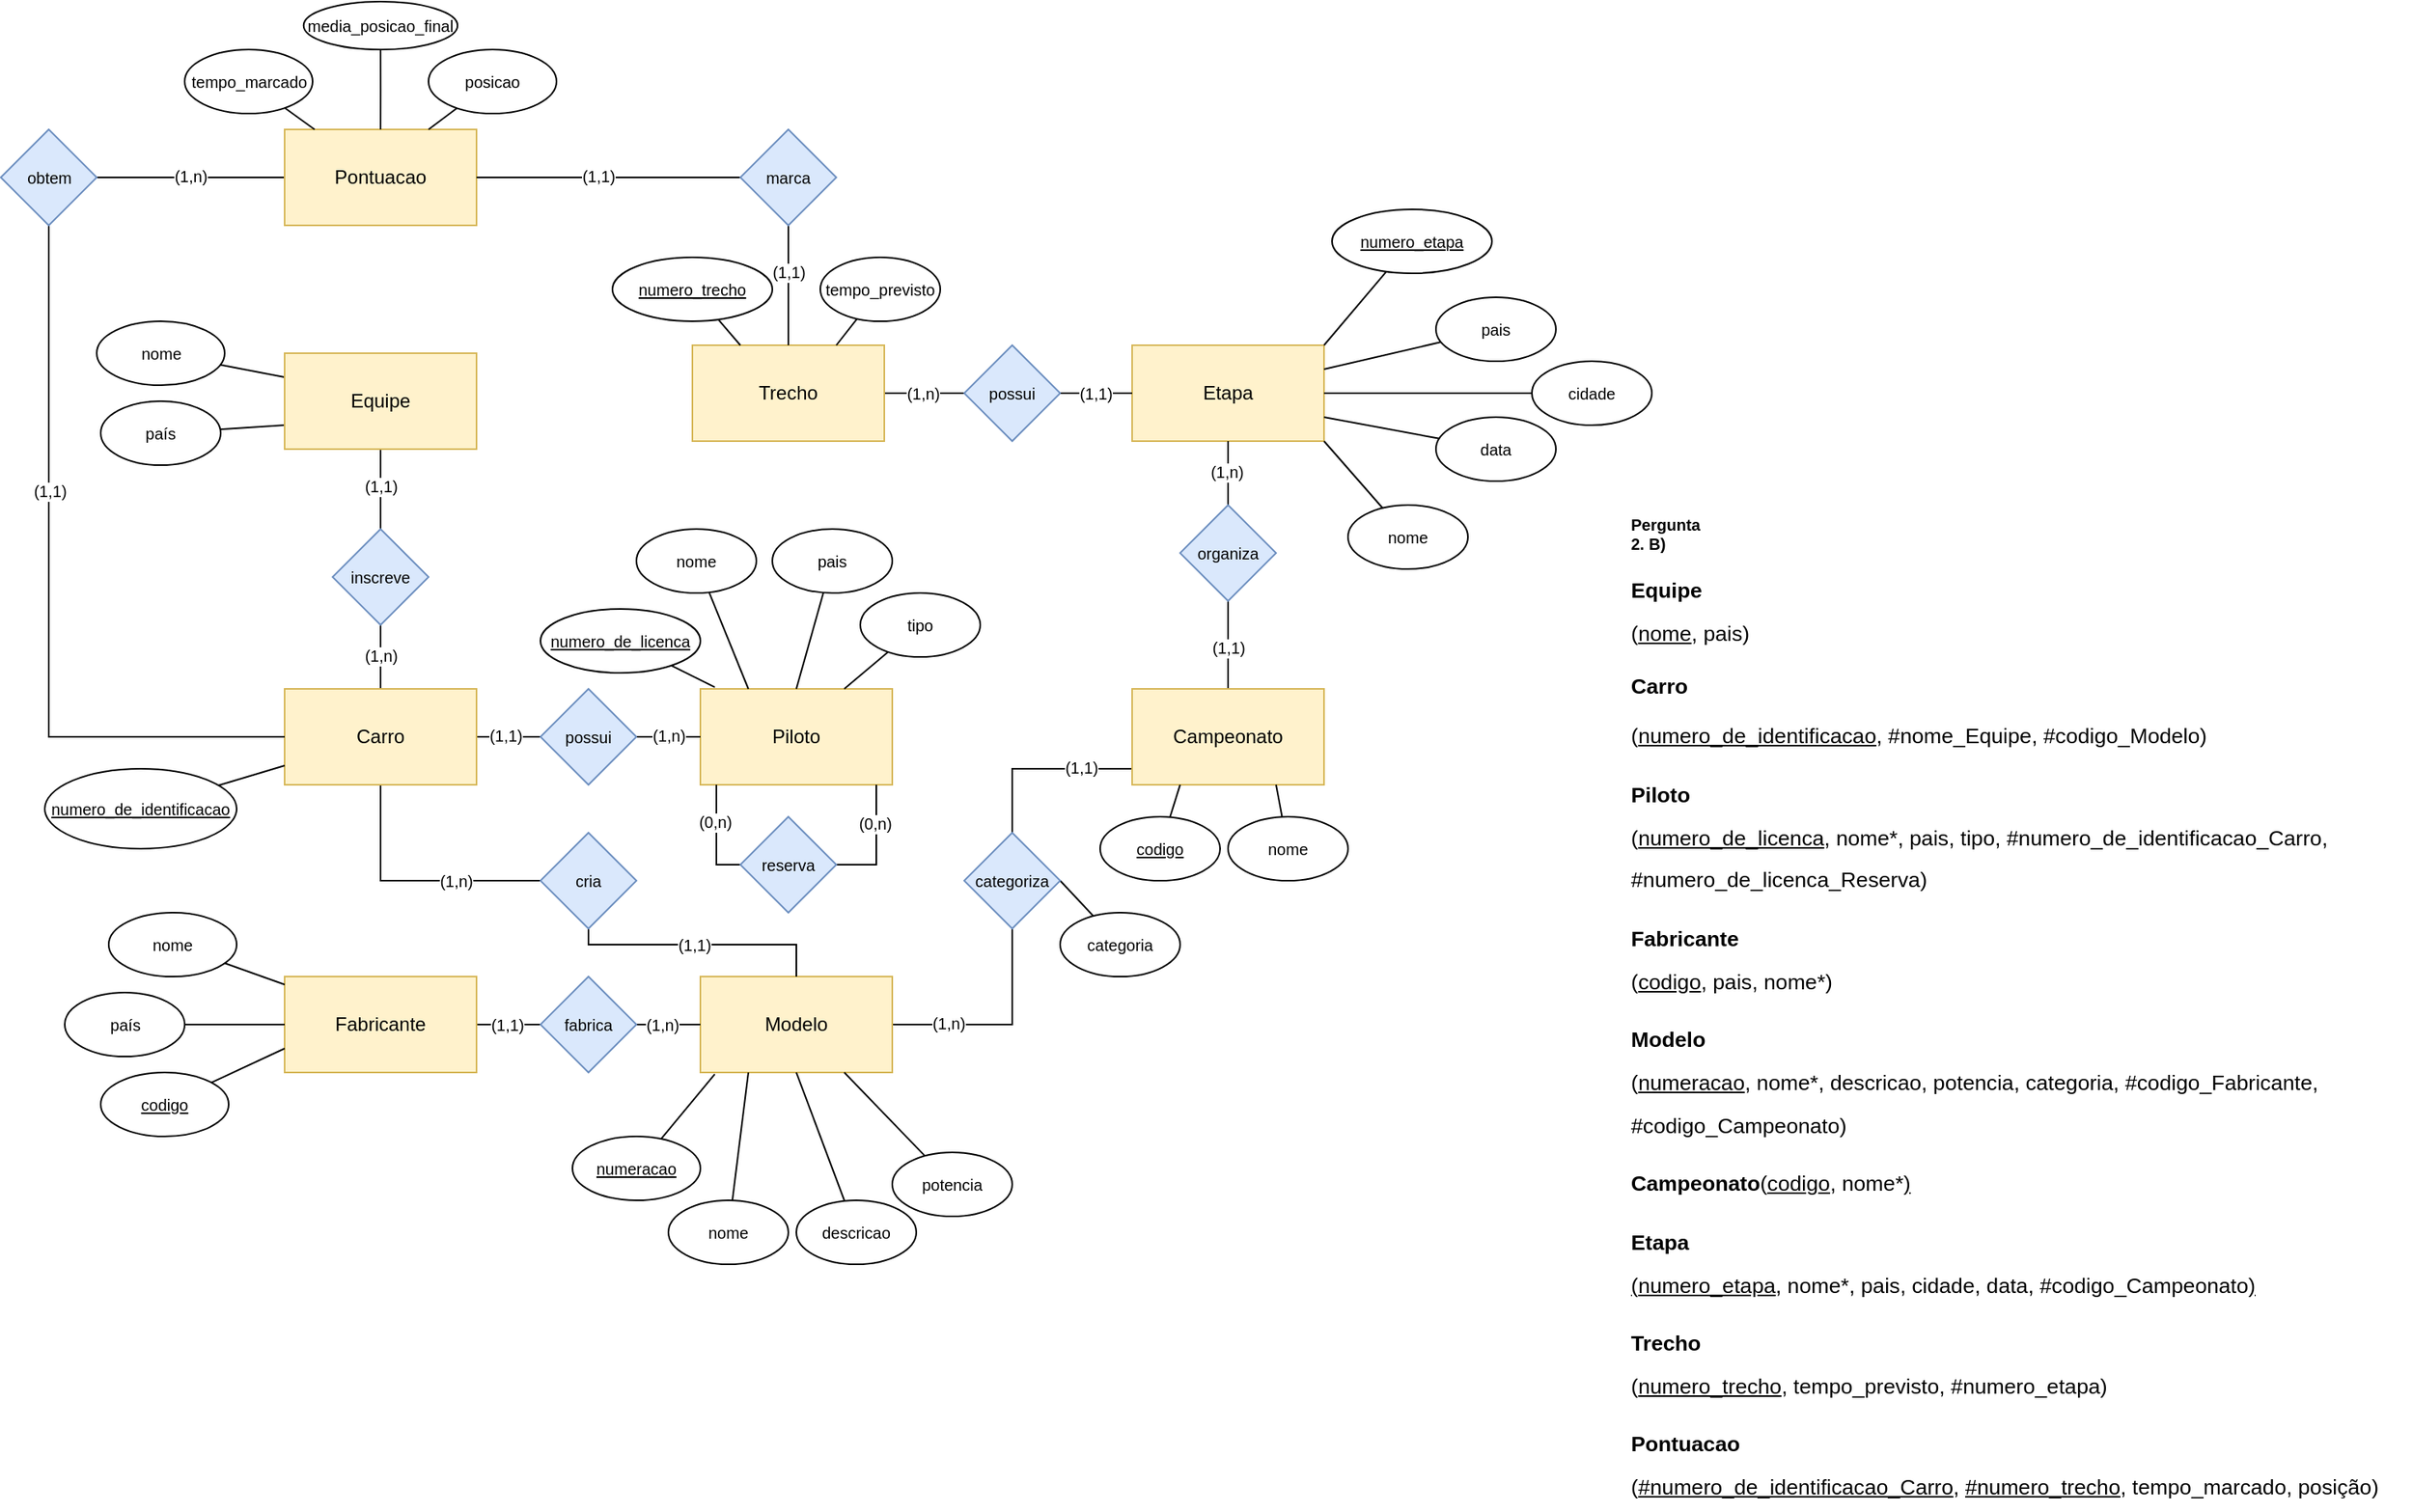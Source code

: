 <mxfile version="16.6.2" type="github">
  <diagram id="6pNL69qGuiJbpC73k_na" name="Page-1">
    <mxGraphModel dx="875" dy="1464" grid="1" gridSize="10" guides="1" tooltips="1" connect="1" arrows="1" fold="1" page="1" pageScale="1" pageWidth="850" pageHeight="1100" math="0" shadow="0">
      <root>
        <mxCell id="0" />
        <mxCell id="1" parent="0" />
        <mxCell id="kqk7iKReCNO2bqUtsNR8-7" style="edgeStyle=orthogonalEdgeStyle;rounded=0;orthogonalLoop=1;jettySize=auto;html=1;exitX=0.5;exitY=0;exitDx=0;exitDy=0;entryX=0.5;entryY=1;entryDx=0;entryDy=0;fontSize=10;endArrow=none;endFill=0;" edge="1" parent="1" source="kqk7iKReCNO2bqUtsNR8-1" target="kqk7iKReCNO2bqUtsNR8-6">
          <mxGeometry relative="1" as="geometry">
            <Array as="points">
              <mxPoint x="270" y="100" />
              <mxPoint x="270" y="100" />
            </Array>
          </mxGeometry>
        </mxCell>
        <mxCell id="kqk7iKReCNO2bqUtsNR8-109" value="(1,n)" style="edgeLabel;html=1;align=center;verticalAlign=middle;resizable=0;points=[];fontSize=10;" vertex="1" connectable="0" parent="kqk7iKReCNO2bqUtsNR8-7">
          <mxGeometry x="-0.205" relative="1" as="geometry">
            <mxPoint y="-5" as="offset" />
          </mxGeometry>
        </mxCell>
        <mxCell id="kqk7iKReCNO2bqUtsNR8-44" style="edgeStyle=none;rounded=0;orthogonalLoop=1;jettySize=auto;html=1;entryX=0;entryY=0.5;entryDx=0;entryDy=0;fontSize=10;endArrow=none;endFill=0;" edge="1" parent="1" source="kqk7iKReCNO2bqUtsNR8-1" target="kqk7iKReCNO2bqUtsNR8-43">
          <mxGeometry relative="1" as="geometry" />
        </mxCell>
        <mxCell id="kqk7iKReCNO2bqUtsNR8-122" value="(1,1)" style="edgeLabel;html=1;align=center;verticalAlign=middle;resizable=0;points=[];fontSize=10;" vertex="1" connectable="0" parent="kqk7iKReCNO2bqUtsNR8-44">
          <mxGeometry x="-0.498" y="2" relative="1" as="geometry">
            <mxPoint x="8" y="1" as="offset" />
          </mxGeometry>
        </mxCell>
        <mxCell id="kqk7iKReCNO2bqUtsNR8-137" style="edgeStyle=orthogonalEdgeStyle;rounded=0;orthogonalLoop=1;jettySize=auto;html=1;entryX=0;entryY=0.5;entryDx=0;entryDy=0;fontSize=10;endArrow=none;endFill=0;" edge="1" parent="1" source="kqk7iKReCNO2bqUtsNR8-1" target="kqk7iKReCNO2bqUtsNR8-136">
          <mxGeometry relative="1" as="geometry">
            <Array as="points">
              <mxPoint x="270" y="240" />
            </Array>
          </mxGeometry>
        </mxCell>
        <mxCell id="kqk7iKReCNO2bqUtsNR8-140" value="(1,n)" style="edgeLabel;html=1;align=center;verticalAlign=middle;resizable=0;points=[];fontSize=10;" vertex="1" connectable="0" parent="kqk7iKReCNO2bqUtsNR8-137">
          <mxGeometry x="0.042" y="-1" relative="1" as="geometry">
            <mxPoint x="23" y="-1" as="offset" />
          </mxGeometry>
        </mxCell>
        <mxCell id="kqk7iKReCNO2bqUtsNR8-1" value="Carro" style="rounded=0;whiteSpace=wrap;html=1;fillColor=#fff2cc;strokeColor=#d6b656;" vertex="1" parent="1">
          <mxGeometry x="210" y="120" width="120" height="60" as="geometry" />
        </mxCell>
        <mxCell id="kqk7iKReCNO2bqUtsNR8-4" style="rounded=0;orthogonalLoop=1;jettySize=auto;html=1;fontSize=10;endArrow=none;endFill=0;" edge="1" parent="1" source="kqk7iKReCNO2bqUtsNR8-2" target="kqk7iKReCNO2bqUtsNR8-1">
          <mxGeometry relative="1" as="geometry" />
        </mxCell>
        <mxCell id="kqk7iKReCNO2bqUtsNR8-2" value="numero_de_identificacao" style="ellipse;whiteSpace=wrap;html=1;fontStyle=4;fontSize=10;" vertex="1" parent="1">
          <mxGeometry x="60" y="170" width="120" height="50" as="geometry" />
        </mxCell>
        <mxCell id="kqk7iKReCNO2bqUtsNR8-5" value="Equipe" style="rounded=0;whiteSpace=wrap;html=1;fillColor=#fff2cc;strokeColor=#d6b656;" vertex="1" parent="1">
          <mxGeometry x="210" y="-90" width="120" height="60" as="geometry" />
        </mxCell>
        <mxCell id="kqk7iKReCNO2bqUtsNR8-8" style="edgeStyle=orthogonalEdgeStyle;rounded=0;orthogonalLoop=1;jettySize=auto;html=1;entryX=0.5;entryY=1;entryDx=0;entryDy=0;fontSize=10;endArrow=none;endFill=0;" edge="1" parent="1" source="kqk7iKReCNO2bqUtsNR8-6" target="kqk7iKReCNO2bqUtsNR8-5">
          <mxGeometry relative="1" as="geometry">
            <Array as="points">
              <mxPoint x="270" y="-20" />
              <mxPoint x="270" y="-20" />
            </Array>
          </mxGeometry>
        </mxCell>
        <mxCell id="kqk7iKReCNO2bqUtsNR8-108" value="(1,1)" style="edgeLabel;html=1;align=center;verticalAlign=middle;resizable=0;points=[];fontSize=10;" vertex="1" connectable="0" parent="kqk7iKReCNO2bqUtsNR8-8">
          <mxGeometry x="0.26" relative="1" as="geometry">
            <mxPoint y="4" as="offset" />
          </mxGeometry>
        </mxCell>
        <mxCell id="kqk7iKReCNO2bqUtsNR8-6" value="inscreve" style="rhombus;whiteSpace=wrap;html=1;fontSize=10;fillColor=#dae8fc;strokeColor=#6c8ebf;" vertex="1" parent="1">
          <mxGeometry x="240" y="20" width="60" height="60" as="geometry" />
        </mxCell>
        <mxCell id="kqk7iKReCNO2bqUtsNR8-12" style="edgeStyle=none;rounded=0;orthogonalLoop=1;jettySize=auto;html=1;entryX=0;entryY=0.25;entryDx=0;entryDy=0;fontSize=10;endArrow=none;endFill=0;" edge="1" parent="1" source="kqk7iKReCNO2bqUtsNR8-9" target="kqk7iKReCNO2bqUtsNR8-5">
          <mxGeometry relative="1" as="geometry" />
        </mxCell>
        <mxCell id="kqk7iKReCNO2bqUtsNR8-9" value="nome" style="ellipse;whiteSpace=wrap;html=1;fontSize=10;" vertex="1" parent="1">
          <mxGeometry x="92.5" y="-110" width="80" height="40" as="geometry" />
        </mxCell>
        <mxCell id="kqk7iKReCNO2bqUtsNR8-11" style="rounded=0;orthogonalLoop=1;jettySize=auto;html=1;entryX=0;entryY=0.75;entryDx=0;entryDy=0;fontSize=10;endArrow=none;endFill=0;" edge="1" parent="1" source="kqk7iKReCNO2bqUtsNR8-10" target="kqk7iKReCNO2bqUtsNR8-5">
          <mxGeometry relative="1" as="geometry" />
        </mxCell>
        <mxCell id="kqk7iKReCNO2bqUtsNR8-10" value="país" style="ellipse;whiteSpace=wrap;html=1;fontSize=10;" vertex="1" parent="1">
          <mxGeometry x="95" y="-60" width="75" height="40" as="geometry" />
        </mxCell>
        <mxCell id="kqk7iKReCNO2bqUtsNR8-13" style="edgeStyle=none;rounded=0;orthogonalLoop=1;jettySize=auto;html=1;exitX=0.5;exitY=0;exitDx=0;exitDy=0;fontSize=10;endArrow=none;endFill=0;" edge="1" parent="1" source="kqk7iKReCNO2bqUtsNR8-9" target="kqk7iKReCNO2bqUtsNR8-9">
          <mxGeometry relative="1" as="geometry" />
        </mxCell>
        <mxCell id="kqk7iKReCNO2bqUtsNR8-29" style="edgeStyle=none;rounded=0;orthogonalLoop=1;jettySize=auto;html=1;entryX=0;entryY=0.5;entryDx=0;entryDy=0;fontSize=10;endArrow=none;endFill=0;" edge="1" parent="1" source="kqk7iKReCNO2bqUtsNR8-14" target="kqk7iKReCNO2bqUtsNR8-28">
          <mxGeometry relative="1" as="geometry" />
        </mxCell>
        <mxCell id="kqk7iKReCNO2bqUtsNR8-112" value="(1,1)" style="edgeLabel;html=1;align=center;verticalAlign=middle;resizable=0;points=[];fontSize=10;" vertex="1" connectable="0" parent="kqk7iKReCNO2bqUtsNR8-29">
          <mxGeometry x="-0.4" y="-1" relative="1" as="geometry">
            <mxPoint x="7" y="-1" as="offset" />
          </mxGeometry>
        </mxCell>
        <mxCell id="kqk7iKReCNO2bqUtsNR8-14" value="Fabricante" style="rounded=0;whiteSpace=wrap;html=1;fillColor=#fff2cc;strokeColor=#d6b656;" vertex="1" parent="1">
          <mxGeometry x="210" y="300" width="120" height="60" as="geometry" />
        </mxCell>
        <mxCell id="kqk7iKReCNO2bqUtsNR8-18" style="edgeStyle=none;rounded=0;orthogonalLoop=1;jettySize=auto;html=1;entryX=0;entryY=0.25;entryDx=0;entryDy=0;fontSize=10;endArrow=none;endFill=0;" edge="1" parent="1" source="kqk7iKReCNO2bqUtsNR8-19">
          <mxGeometry relative="1" as="geometry">
            <mxPoint x="210" y="305" as="targetPoint" />
          </mxGeometry>
        </mxCell>
        <mxCell id="kqk7iKReCNO2bqUtsNR8-19" value="nome" style="ellipse;whiteSpace=wrap;html=1;fontSize=10;" vertex="1" parent="1">
          <mxGeometry x="100" y="260" width="80" height="40" as="geometry" />
        </mxCell>
        <mxCell id="kqk7iKReCNO2bqUtsNR8-20" style="rounded=0;orthogonalLoop=1;jettySize=auto;html=1;entryX=0;entryY=0.5;entryDx=0;entryDy=0;fontSize=10;endArrow=none;endFill=0;" edge="1" parent="1" source="kqk7iKReCNO2bqUtsNR8-21" target="kqk7iKReCNO2bqUtsNR8-14">
          <mxGeometry relative="1" as="geometry">
            <mxPoint x="210" y="335" as="targetPoint" />
          </mxGeometry>
        </mxCell>
        <mxCell id="kqk7iKReCNO2bqUtsNR8-21" value="país" style="ellipse;whiteSpace=wrap;html=1;fontSize=10;" vertex="1" parent="1">
          <mxGeometry x="72.5" y="310" width="75" height="40" as="geometry" />
        </mxCell>
        <mxCell id="kqk7iKReCNO2bqUtsNR8-22" style="edgeStyle=none;rounded=0;orthogonalLoop=1;jettySize=auto;html=1;exitX=0.5;exitY=0;exitDx=0;exitDy=0;fontSize=10;endArrow=none;endFill=0;" edge="1" parent="1" source="kqk7iKReCNO2bqUtsNR8-19" target="kqk7iKReCNO2bqUtsNR8-19">
          <mxGeometry relative="1" as="geometry" />
        </mxCell>
        <mxCell id="kqk7iKReCNO2bqUtsNR8-25" style="edgeStyle=none;rounded=0;orthogonalLoop=1;jettySize=auto;html=1;entryX=0;entryY=0.75;entryDx=0;entryDy=0;fontSize=10;endArrow=none;endFill=0;" edge="1" parent="1" source="kqk7iKReCNO2bqUtsNR8-24" target="kqk7iKReCNO2bqUtsNR8-14">
          <mxGeometry relative="1" as="geometry" />
        </mxCell>
        <mxCell id="kqk7iKReCNO2bqUtsNR8-24" value="&lt;u&gt;codigo&lt;/u&gt;" style="ellipse;whiteSpace=wrap;html=1;fontSize=10;" vertex="1" parent="1">
          <mxGeometry x="95" y="360" width="80" height="40" as="geometry" />
        </mxCell>
        <mxCell id="kqk7iKReCNO2bqUtsNR8-115" style="edgeStyle=orthogonalEdgeStyle;rounded=0;orthogonalLoop=1;jettySize=auto;html=1;fontSize=10;endArrow=none;endFill=0;" edge="1" parent="1" source="kqk7iKReCNO2bqUtsNR8-26" target="kqk7iKReCNO2bqUtsNR8-114">
          <mxGeometry relative="1" as="geometry" />
        </mxCell>
        <mxCell id="kqk7iKReCNO2bqUtsNR8-121" value="(1,n)" style="edgeLabel;html=1;align=center;verticalAlign=middle;resizable=0;points=[];fontSize=10;" vertex="1" connectable="0" parent="kqk7iKReCNO2bqUtsNR8-115">
          <mxGeometry x="-0.697" y="3" relative="1" as="geometry">
            <mxPoint x="14" y="2" as="offset" />
          </mxGeometry>
        </mxCell>
        <mxCell id="kqk7iKReCNO2bqUtsNR8-26" value="Modelo" style="rounded=0;whiteSpace=wrap;html=1;fillColor=#fff2cc;strokeColor=#d6b656;" vertex="1" parent="1">
          <mxGeometry x="470" y="300" width="120" height="60" as="geometry" />
        </mxCell>
        <mxCell id="kqk7iKReCNO2bqUtsNR8-30" style="edgeStyle=none;rounded=0;orthogonalLoop=1;jettySize=auto;html=1;entryX=0;entryY=0.5;entryDx=0;entryDy=0;fontSize=10;endArrow=none;endFill=0;" edge="1" parent="1" source="kqk7iKReCNO2bqUtsNR8-28" target="kqk7iKReCNO2bqUtsNR8-26">
          <mxGeometry relative="1" as="geometry" />
        </mxCell>
        <mxCell id="kqk7iKReCNO2bqUtsNR8-113" value="(1,n)" style="edgeLabel;html=1;align=center;verticalAlign=middle;resizable=0;points=[];fontSize=10;" vertex="1" connectable="0" parent="kqk7iKReCNO2bqUtsNR8-30">
          <mxGeometry x="-0.6" y="-2" relative="1" as="geometry">
            <mxPoint x="8" y="-2" as="offset" />
          </mxGeometry>
        </mxCell>
        <mxCell id="kqk7iKReCNO2bqUtsNR8-28" value="fabrica" style="rhombus;whiteSpace=wrap;html=1;fontSize=10;fillColor=#dae8fc;strokeColor=#6c8ebf;" vertex="1" parent="1">
          <mxGeometry x="370" y="300" width="60" height="60" as="geometry" />
        </mxCell>
        <mxCell id="kqk7iKReCNO2bqUtsNR8-33" style="edgeStyle=none;rounded=0;orthogonalLoop=1;jettySize=auto;html=1;entryX=0.075;entryY=1.017;entryDx=0;entryDy=0;entryPerimeter=0;fontSize=10;endArrow=none;endFill=0;" edge="1" parent="1" source="kqk7iKReCNO2bqUtsNR8-32" target="kqk7iKReCNO2bqUtsNR8-26">
          <mxGeometry relative="1" as="geometry" />
        </mxCell>
        <mxCell id="kqk7iKReCNO2bqUtsNR8-32" value="&lt;u&gt;numeracao&lt;/u&gt;" style="ellipse;whiteSpace=wrap;html=1;fontSize=10;" vertex="1" parent="1">
          <mxGeometry x="390" y="400" width="80" height="40" as="geometry" />
        </mxCell>
        <mxCell id="kqk7iKReCNO2bqUtsNR8-38" style="edgeStyle=none;rounded=0;orthogonalLoop=1;jettySize=auto;html=1;entryX=0.25;entryY=1;entryDx=0;entryDy=0;fontSize=10;endArrow=none;endFill=0;" edge="1" parent="1" source="kqk7iKReCNO2bqUtsNR8-34" target="kqk7iKReCNO2bqUtsNR8-26">
          <mxGeometry relative="1" as="geometry" />
        </mxCell>
        <mxCell id="kqk7iKReCNO2bqUtsNR8-34" value="nome" style="ellipse;whiteSpace=wrap;html=1;fontSize=10;" vertex="1" parent="1">
          <mxGeometry x="450" y="440" width="75" height="40" as="geometry" />
        </mxCell>
        <mxCell id="kqk7iKReCNO2bqUtsNR8-39" style="edgeStyle=none;rounded=0;orthogonalLoop=1;jettySize=auto;html=1;entryX=0.5;entryY=1;entryDx=0;entryDy=0;fontSize=10;endArrow=none;endFill=0;" edge="1" parent="1" source="kqk7iKReCNO2bqUtsNR8-35" target="kqk7iKReCNO2bqUtsNR8-26">
          <mxGeometry relative="1" as="geometry" />
        </mxCell>
        <mxCell id="kqk7iKReCNO2bqUtsNR8-35" value="descricao" style="ellipse;whiteSpace=wrap;html=1;fontSize=10;" vertex="1" parent="1">
          <mxGeometry x="530" y="440" width="75" height="40" as="geometry" />
        </mxCell>
        <mxCell id="kqk7iKReCNO2bqUtsNR8-40" style="edgeStyle=none;rounded=0;orthogonalLoop=1;jettySize=auto;html=1;entryX=0.75;entryY=1;entryDx=0;entryDy=0;fontSize=10;endArrow=none;endFill=0;" edge="1" parent="1" source="kqk7iKReCNO2bqUtsNR8-36" target="kqk7iKReCNO2bqUtsNR8-26">
          <mxGeometry relative="1" as="geometry" />
        </mxCell>
        <mxCell id="kqk7iKReCNO2bqUtsNR8-36" value="potencia" style="ellipse;whiteSpace=wrap;html=1;fontSize=10;" vertex="1" parent="1">
          <mxGeometry x="590" y="410" width="75" height="40" as="geometry" />
        </mxCell>
        <mxCell id="kqk7iKReCNO2bqUtsNR8-41" style="edgeStyle=none;rounded=0;orthogonalLoop=1;jettySize=auto;html=1;entryX=1;entryY=0.5;entryDx=0;entryDy=0;fontSize=10;endArrow=none;endFill=0;" edge="1" parent="1" source="kqk7iKReCNO2bqUtsNR8-37" target="kqk7iKReCNO2bqUtsNR8-114">
          <mxGeometry relative="1" as="geometry" />
        </mxCell>
        <mxCell id="kqk7iKReCNO2bqUtsNR8-37" value="categoria" style="ellipse;whiteSpace=wrap;html=1;fontSize=10;" vertex="1" parent="1">
          <mxGeometry x="695" y="260" width="75" height="40" as="geometry" />
        </mxCell>
        <mxCell id="kqk7iKReCNO2bqUtsNR8-42" value="Piloto" style="rounded=0;whiteSpace=wrap;html=1;fillColor=#fff2cc;strokeColor=#d6b656;" vertex="1" parent="1">
          <mxGeometry x="470" y="120" width="120" height="60" as="geometry" />
        </mxCell>
        <mxCell id="kqk7iKReCNO2bqUtsNR8-45" style="edgeStyle=none;rounded=0;orthogonalLoop=1;jettySize=auto;html=1;entryX=0;entryY=0.5;entryDx=0;entryDy=0;fontSize=10;endArrow=none;endFill=0;" edge="1" parent="1" source="kqk7iKReCNO2bqUtsNR8-43" target="kqk7iKReCNO2bqUtsNR8-42">
          <mxGeometry relative="1" as="geometry" />
        </mxCell>
        <mxCell id="kqk7iKReCNO2bqUtsNR8-123" value="(1,n)" style="edgeLabel;html=1;align=center;verticalAlign=middle;resizable=0;points=[];fontSize=10;" vertex="1" connectable="0" parent="kqk7iKReCNO2bqUtsNR8-45">
          <mxGeometry x="0.415" relative="1" as="geometry">
            <mxPoint x="-9" y="-1" as="offset" />
          </mxGeometry>
        </mxCell>
        <mxCell id="kqk7iKReCNO2bqUtsNR8-43" value="possui" style="rhombus;whiteSpace=wrap;html=1;fontSize=10;fillColor=#dae8fc;strokeColor=#6c8ebf;" vertex="1" parent="1">
          <mxGeometry x="370" y="120" width="60" height="60" as="geometry" />
        </mxCell>
        <mxCell id="kqk7iKReCNO2bqUtsNR8-49" style="edgeStyle=none;rounded=0;orthogonalLoop=1;jettySize=auto;html=1;entryX=0.075;entryY=-0.017;entryDx=0;entryDy=0;entryPerimeter=0;fontSize=10;endArrow=none;endFill=0;" edge="1" parent="1" source="kqk7iKReCNO2bqUtsNR8-46" target="kqk7iKReCNO2bqUtsNR8-42">
          <mxGeometry relative="1" as="geometry" />
        </mxCell>
        <mxCell id="kqk7iKReCNO2bqUtsNR8-46" value="numero_de_licenca" style="ellipse;whiteSpace=wrap;html=1;fontSize=10;fontStyle=4" vertex="1" parent="1">
          <mxGeometry x="370" y="70" width="100" height="40" as="geometry" />
        </mxCell>
        <mxCell id="kqk7iKReCNO2bqUtsNR8-51" style="edgeStyle=none;rounded=0;orthogonalLoop=1;jettySize=auto;html=1;entryX=0.25;entryY=0;entryDx=0;entryDy=0;fontSize=10;endArrow=none;endFill=0;" edge="1" parent="1" source="kqk7iKReCNO2bqUtsNR8-47" target="kqk7iKReCNO2bqUtsNR8-42">
          <mxGeometry relative="1" as="geometry" />
        </mxCell>
        <mxCell id="kqk7iKReCNO2bqUtsNR8-47" value="nome" style="ellipse;whiteSpace=wrap;html=1;fontSize=10;" vertex="1" parent="1">
          <mxGeometry x="430" y="20" width="75" height="40" as="geometry" />
        </mxCell>
        <mxCell id="kqk7iKReCNO2bqUtsNR8-52" style="edgeStyle=none;rounded=0;orthogonalLoop=1;jettySize=auto;html=1;entryX=0.5;entryY=0;entryDx=0;entryDy=0;fontSize=10;endArrow=none;endFill=0;" edge="1" parent="1" source="kqk7iKReCNO2bqUtsNR8-48" target="kqk7iKReCNO2bqUtsNR8-42">
          <mxGeometry relative="1" as="geometry" />
        </mxCell>
        <mxCell id="kqk7iKReCNO2bqUtsNR8-48" value="pais" style="ellipse;whiteSpace=wrap;html=1;fontSize=10;" vertex="1" parent="1">
          <mxGeometry x="515" y="20" width="75" height="40" as="geometry" />
        </mxCell>
        <mxCell id="kqk7iKReCNO2bqUtsNR8-53" style="edgeStyle=none;rounded=0;orthogonalLoop=1;jettySize=auto;html=1;entryX=0.75;entryY=0;entryDx=0;entryDy=0;fontSize=10;endArrow=none;endFill=0;" edge="1" parent="1" source="kqk7iKReCNO2bqUtsNR8-50" target="kqk7iKReCNO2bqUtsNR8-42">
          <mxGeometry relative="1" as="geometry" />
        </mxCell>
        <mxCell id="kqk7iKReCNO2bqUtsNR8-50" value="tipo" style="ellipse;whiteSpace=wrap;html=1;fontSize=10;" vertex="1" parent="1">
          <mxGeometry x="570" y="60" width="75" height="40" as="geometry" />
        </mxCell>
        <mxCell id="kqk7iKReCNO2bqUtsNR8-55" style="edgeStyle=orthogonalEdgeStyle;rounded=0;orthogonalLoop=1;jettySize=auto;html=1;fontSize=10;endArrow=none;endFill=0;" edge="1" parent="1" source="kqk7iKReCNO2bqUtsNR8-54">
          <mxGeometry relative="1" as="geometry">
            <mxPoint x="480" y="180" as="targetPoint" />
            <Array as="points">
              <mxPoint x="480" y="230" />
              <mxPoint x="480" y="180" />
            </Array>
          </mxGeometry>
        </mxCell>
        <mxCell id="kqk7iKReCNO2bqUtsNR8-117" value="(0,n)" style="edgeLabel;html=1;align=center;verticalAlign=middle;resizable=0;points=[];fontSize=10;" vertex="1" connectable="0" parent="kqk7iKReCNO2bqUtsNR8-55">
          <mxGeometry x="0.077" y="3" relative="1" as="geometry">
            <mxPoint x="2" y="-7" as="offset" />
          </mxGeometry>
        </mxCell>
        <mxCell id="kqk7iKReCNO2bqUtsNR8-56" style="edgeStyle=orthogonalEdgeStyle;rounded=0;orthogonalLoop=1;jettySize=auto;html=1;fontSize=10;endArrow=none;endFill=0;" edge="1" parent="1" source="kqk7iKReCNO2bqUtsNR8-54">
          <mxGeometry relative="1" as="geometry">
            <mxPoint x="580" y="180" as="targetPoint" />
            <Array as="points">
              <mxPoint x="580" y="230" />
              <mxPoint x="580" y="180" />
            </Array>
          </mxGeometry>
        </mxCell>
        <mxCell id="kqk7iKReCNO2bqUtsNR8-119" value="(0,n)" style="edgeLabel;html=1;align=center;verticalAlign=middle;resizable=0;points=[];fontSize=10;" vertex="1" connectable="0" parent="kqk7iKReCNO2bqUtsNR8-56">
          <mxGeometry x="-0.093" y="-1" relative="1" as="geometry">
            <mxPoint x="-2" y="-17" as="offset" />
          </mxGeometry>
        </mxCell>
        <mxCell id="kqk7iKReCNO2bqUtsNR8-54" value="reserva" style="rhombus;whiteSpace=wrap;html=1;fontSize=10;fillColor=#dae8fc;strokeColor=#6c8ebf;" vertex="1" parent="1">
          <mxGeometry x="495" y="200" width="60" height="60" as="geometry" />
        </mxCell>
        <mxCell id="kqk7iKReCNO2bqUtsNR8-79" style="edgeStyle=none;rounded=0;orthogonalLoop=1;jettySize=auto;html=1;fontSize=10;endArrow=none;endFill=0;" edge="1" parent="1" source="kqk7iKReCNO2bqUtsNR8-57" target="kqk7iKReCNO2bqUtsNR8-78">
          <mxGeometry relative="1" as="geometry" />
        </mxCell>
        <mxCell id="kqk7iKReCNO2bqUtsNR8-124" value="(1,1)" style="edgeLabel;html=1;align=center;verticalAlign=middle;resizable=0;points=[];fontSize=10;" vertex="1" connectable="0" parent="kqk7iKReCNO2bqUtsNR8-79">
          <mxGeometry x="-0.378" y="1" relative="1" as="geometry">
            <mxPoint x="1" y="-9" as="offset" />
          </mxGeometry>
        </mxCell>
        <mxCell id="kqk7iKReCNO2bqUtsNR8-116" style="edgeStyle=orthogonalEdgeStyle;rounded=0;orthogonalLoop=1;jettySize=auto;html=1;entryX=0.5;entryY=0;entryDx=0;entryDy=0;fontSize=10;endArrow=none;endFill=0;" edge="1" parent="1" source="kqk7iKReCNO2bqUtsNR8-57" target="kqk7iKReCNO2bqUtsNR8-114">
          <mxGeometry relative="1" as="geometry">
            <Array as="points">
              <mxPoint x="665" y="170" />
            </Array>
          </mxGeometry>
        </mxCell>
        <mxCell id="kqk7iKReCNO2bqUtsNR8-120" value="(1,1)" style="edgeLabel;html=1;align=center;verticalAlign=middle;resizable=0;points=[];fontSize=10;" vertex="1" connectable="0" parent="kqk7iKReCNO2bqUtsNR8-116">
          <mxGeometry x="-0.601" y="-3" relative="1" as="geometry">
            <mxPoint x="-9" y="2" as="offset" />
          </mxGeometry>
        </mxCell>
        <mxCell id="kqk7iKReCNO2bqUtsNR8-57" value="Campeonato" style="rounded=0;whiteSpace=wrap;html=1;fillColor=#fff2cc;strokeColor=#d6b656;" vertex="1" parent="1">
          <mxGeometry x="740" y="120" width="120" height="60" as="geometry" />
        </mxCell>
        <mxCell id="kqk7iKReCNO2bqUtsNR8-58" value="Etapa" style="rounded=0;whiteSpace=wrap;html=1;fillColor=#fff2cc;strokeColor=#d6b656;" vertex="1" parent="1">
          <mxGeometry x="740" y="-95" width="120" height="60" as="geometry" />
        </mxCell>
        <mxCell id="kqk7iKReCNO2bqUtsNR8-67" style="edgeStyle=none;rounded=0;orthogonalLoop=1;jettySize=auto;html=1;entryX=1;entryY=0;entryDx=0;entryDy=0;fontSize=10;endArrow=none;endFill=0;" edge="1" parent="1" source="kqk7iKReCNO2bqUtsNR8-68" target="kqk7iKReCNO2bqUtsNR8-58">
          <mxGeometry relative="1" as="geometry">
            <mxPoint x="1019" y="-181.02" as="targetPoint" />
          </mxGeometry>
        </mxCell>
        <mxCell id="kqk7iKReCNO2bqUtsNR8-68" value="numero_etapa" style="ellipse;whiteSpace=wrap;html=1;fontSize=10;fontStyle=4" vertex="1" parent="1">
          <mxGeometry x="865" y="-180" width="100" height="40" as="geometry" />
        </mxCell>
        <mxCell id="kqk7iKReCNO2bqUtsNR8-95" style="rounded=0;orthogonalLoop=1;jettySize=auto;html=1;entryX=1;entryY=1;entryDx=0;entryDy=0;fontSize=10;endArrow=none;endFill=0;" edge="1" parent="1" source="kqk7iKReCNO2bqUtsNR8-70" target="kqk7iKReCNO2bqUtsNR8-58">
          <mxGeometry relative="1" as="geometry" />
        </mxCell>
        <mxCell id="kqk7iKReCNO2bqUtsNR8-70" value="nome" style="ellipse;whiteSpace=wrap;html=1;fontSize=10;" vertex="1" parent="1">
          <mxGeometry x="875" y="5" width="75" height="40" as="geometry" />
        </mxCell>
        <mxCell id="kqk7iKReCNO2bqUtsNR8-71" style="edgeStyle=none;rounded=0;orthogonalLoop=1;jettySize=auto;html=1;entryX=1;entryY=0.25;entryDx=0;entryDy=0;fontSize=10;endArrow=none;endFill=0;" edge="1" parent="1" source="kqk7iKReCNO2bqUtsNR8-72" target="kqk7iKReCNO2bqUtsNR8-58">
          <mxGeometry relative="1" as="geometry">
            <mxPoint x="927.5" as="targetPoint" />
          </mxGeometry>
        </mxCell>
        <mxCell id="kqk7iKReCNO2bqUtsNR8-72" value="pais" style="ellipse;whiteSpace=wrap;html=1;fontSize=10;" vertex="1" parent="1">
          <mxGeometry x="930" y="-125" width="75" height="40" as="geometry" />
        </mxCell>
        <mxCell id="kqk7iKReCNO2bqUtsNR8-73" style="edgeStyle=none;rounded=0;orthogonalLoop=1;jettySize=auto;html=1;entryX=1;entryY=0.75;entryDx=0;entryDy=0;fontSize=10;endArrow=none;endFill=0;" edge="1" parent="1" source="kqk7iKReCNO2bqUtsNR8-74" target="kqk7iKReCNO2bqUtsNR8-58">
          <mxGeometry relative="1" as="geometry">
            <mxPoint x="967.5" as="targetPoint" />
          </mxGeometry>
        </mxCell>
        <mxCell id="kqk7iKReCNO2bqUtsNR8-74" value="data" style="ellipse;whiteSpace=wrap;html=1;fontSize=10;" vertex="1" parent="1">
          <mxGeometry x="930" y="-50" width="75" height="40" as="geometry" />
        </mxCell>
        <mxCell id="kqk7iKReCNO2bqUtsNR8-76" style="rounded=0;orthogonalLoop=1;jettySize=auto;html=1;entryX=1;entryY=0.5;entryDx=0;entryDy=0;fontSize=10;endArrow=none;endFill=0;" edge="1" parent="1" source="kqk7iKReCNO2bqUtsNR8-75" target="kqk7iKReCNO2bqUtsNR8-58">
          <mxGeometry relative="1" as="geometry">
            <mxPoint x="945.02" y="-0.72" as="targetPoint" />
          </mxGeometry>
        </mxCell>
        <mxCell id="kqk7iKReCNO2bqUtsNR8-75" value="cidade" style="ellipse;whiteSpace=wrap;html=1;fontSize=10;" vertex="1" parent="1">
          <mxGeometry x="990" y="-85" width="75" height="40" as="geometry" />
        </mxCell>
        <mxCell id="kqk7iKReCNO2bqUtsNR8-80" style="edgeStyle=none;rounded=0;orthogonalLoop=1;jettySize=auto;html=1;entryX=0.5;entryY=1;entryDx=0;entryDy=0;fontSize=10;endArrow=none;endFill=0;" edge="1" parent="1" source="kqk7iKReCNO2bqUtsNR8-78" target="kqk7iKReCNO2bqUtsNR8-58">
          <mxGeometry relative="1" as="geometry" />
        </mxCell>
        <mxCell id="kqk7iKReCNO2bqUtsNR8-125" value="(1,n)" style="edgeLabel;html=1;align=center;verticalAlign=middle;resizable=0;points=[];fontSize=10;" vertex="1" connectable="0" parent="kqk7iKReCNO2bqUtsNR8-80">
          <mxGeometry x="0.476" y="2" relative="1" as="geometry">
            <mxPoint x="1" y="8" as="offset" />
          </mxGeometry>
        </mxCell>
        <mxCell id="kqk7iKReCNO2bqUtsNR8-78" value="organiza" style="rhombus;whiteSpace=wrap;html=1;fontSize=10;fillColor=#dae8fc;strokeColor=#6c8ebf;" vertex="1" parent="1">
          <mxGeometry x="770" y="5" width="60" height="60" as="geometry" />
        </mxCell>
        <mxCell id="kqk7iKReCNO2bqUtsNR8-84" style="edgeStyle=none;rounded=0;orthogonalLoop=1;jettySize=auto;html=1;entryX=0;entryY=0.5;entryDx=0;entryDy=0;fontSize=10;endArrow=none;endFill=0;" edge="1" parent="1" source="kqk7iKReCNO2bqUtsNR8-82" target="kqk7iKReCNO2bqUtsNR8-83">
          <mxGeometry relative="1" as="geometry" />
        </mxCell>
        <mxCell id="kqk7iKReCNO2bqUtsNR8-127" value="(1,n)" style="edgeLabel;html=1;align=center;verticalAlign=middle;resizable=0;points=[];fontSize=10;" vertex="1" connectable="0" parent="kqk7iKReCNO2bqUtsNR8-84">
          <mxGeometry x="-0.646" y="-1" relative="1" as="geometry">
            <mxPoint x="15" y="-1" as="offset" />
          </mxGeometry>
        </mxCell>
        <mxCell id="kqk7iKReCNO2bqUtsNR8-82" value="Trecho" style="rounded=0;whiteSpace=wrap;html=1;fillColor=#fff2cc;strokeColor=#d6b656;" vertex="1" parent="1">
          <mxGeometry x="465" y="-95" width="120" height="60" as="geometry" />
        </mxCell>
        <mxCell id="kqk7iKReCNO2bqUtsNR8-85" style="edgeStyle=none;rounded=0;orthogonalLoop=1;jettySize=auto;html=1;fontSize=10;endArrow=none;endFill=0;" edge="1" parent="1" source="kqk7iKReCNO2bqUtsNR8-83" target="kqk7iKReCNO2bqUtsNR8-58">
          <mxGeometry relative="1" as="geometry" />
        </mxCell>
        <mxCell id="kqk7iKReCNO2bqUtsNR8-126" value="(1,1)" style="edgeLabel;html=1;align=center;verticalAlign=middle;resizable=0;points=[];fontSize=10;" vertex="1" connectable="0" parent="kqk7iKReCNO2bqUtsNR8-85">
          <mxGeometry x="0.299" y="-1" relative="1" as="geometry">
            <mxPoint x="-7" y="-1" as="offset" />
          </mxGeometry>
        </mxCell>
        <mxCell id="kqk7iKReCNO2bqUtsNR8-83" value="possui" style="rhombus;whiteSpace=wrap;html=1;fontSize=10;fillColor=#dae8fc;strokeColor=#6c8ebf;" vertex="1" parent="1">
          <mxGeometry x="635" y="-95" width="60" height="60" as="geometry" />
        </mxCell>
        <mxCell id="kqk7iKReCNO2bqUtsNR8-87" style="edgeStyle=none;rounded=0;orthogonalLoop=1;jettySize=auto;html=1;entryX=0.25;entryY=0;entryDx=0;entryDy=0;fontSize=10;endArrow=none;endFill=0;" edge="1" parent="1" source="kqk7iKReCNO2bqUtsNR8-86" target="kqk7iKReCNO2bqUtsNR8-82">
          <mxGeometry relative="1" as="geometry" />
        </mxCell>
        <mxCell id="kqk7iKReCNO2bqUtsNR8-86" value="numero_trecho" style="ellipse;whiteSpace=wrap;html=1;fontSize=10;fontStyle=4" vertex="1" parent="1">
          <mxGeometry x="415" y="-150" width="100" height="40" as="geometry" />
        </mxCell>
        <mxCell id="kqk7iKReCNO2bqUtsNR8-89" style="edgeStyle=none;rounded=0;orthogonalLoop=1;jettySize=auto;html=1;entryX=0.75;entryY=0;entryDx=0;entryDy=0;fontSize=10;endArrow=none;endFill=0;" edge="1" parent="1" source="kqk7iKReCNO2bqUtsNR8-88" target="kqk7iKReCNO2bqUtsNR8-82">
          <mxGeometry relative="1" as="geometry" />
        </mxCell>
        <mxCell id="kqk7iKReCNO2bqUtsNR8-88" value="tempo_previsto" style="ellipse;whiteSpace=wrap;html=1;fontSize=10;" vertex="1" parent="1">
          <mxGeometry x="545" y="-150" width="75" height="40" as="geometry" />
        </mxCell>
        <mxCell id="kqk7iKReCNO2bqUtsNR8-93" style="edgeStyle=orthogonalEdgeStyle;rounded=0;orthogonalLoop=1;jettySize=auto;html=1;entryX=0;entryY=0.5;entryDx=0;entryDy=0;fontSize=10;endArrow=none;endFill=0;exitX=0.5;exitY=1;exitDx=0;exitDy=0;" edge="1" parent="1" source="kqk7iKReCNO2bqUtsNR8-91" target="kqk7iKReCNO2bqUtsNR8-1">
          <mxGeometry relative="1" as="geometry">
            <Array as="points">
              <mxPoint x="63" y="150" />
            </Array>
          </mxGeometry>
        </mxCell>
        <mxCell id="kqk7iKReCNO2bqUtsNR8-128" value="(1,1)" style="edgeLabel;html=1;align=center;verticalAlign=middle;resizable=0;points=[];fontSize=10;" vertex="1" connectable="0" parent="kqk7iKReCNO2bqUtsNR8-93">
          <mxGeometry x="-0.176" y="1" relative="1" as="geometry">
            <mxPoint x="-1" y="-27" as="offset" />
          </mxGeometry>
        </mxCell>
        <mxCell id="kqk7iKReCNO2bqUtsNR8-99" style="edgeStyle=none;rounded=0;orthogonalLoop=1;jettySize=auto;html=1;fontSize=10;endArrow=none;endFill=0;" edge="1" parent="1" source="kqk7iKReCNO2bqUtsNR8-91" target="kqk7iKReCNO2bqUtsNR8-96">
          <mxGeometry relative="1" as="geometry" />
        </mxCell>
        <mxCell id="kqk7iKReCNO2bqUtsNR8-129" value="(1,n)" style="edgeLabel;html=1;align=center;verticalAlign=middle;resizable=0;points=[];fontSize=10;" vertex="1" connectable="0" parent="kqk7iKReCNO2bqUtsNR8-99">
          <mxGeometry x="-0.443" relative="1" as="geometry">
            <mxPoint x="26" y="-1" as="offset" />
          </mxGeometry>
        </mxCell>
        <mxCell id="kqk7iKReCNO2bqUtsNR8-91" value="obtem" style="rhombus;whiteSpace=wrap;html=1;fontSize=10;fillColor=#dae8fc;strokeColor=#6c8ebf;" vertex="1" parent="1">
          <mxGeometry x="32.5" y="-230" width="60" height="60" as="geometry" />
        </mxCell>
        <mxCell id="kqk7iKReCNO2bqUtsNR8-96" value="Pontuacao" style="rounded=0;whiteSpace=wrap;html=1;fillColor=#fff2cc;strokeColor=#d6b656;" vertex="1" parent="1">
          <mxGeometry x="210" y="-230" width="120" height="60" as="geometry" />
        </mxCell>
        <mxCell id="kqk7iKReCNO2bqUtsNR8-97" value="Equipe" style="rounded=0;whiteSpace=wrap;html=1;fillColor=#fff2cc;strokeColor=#d6b656;" vertex="1" parent="1">
          <mxGeometry x="210" y="-90" width="120" height="60" as="geometry" />
        </mxCell>
        <mxCell id="kqk7iKReCNO2bqUtsNR8-103" style="edgeStyle=none;rounded=0;orthogonalLoop=1;jettySize=auto;html=1;fontSize=10;endArrow=none;endFill=0;" edge="1" parent="1" source="kqk7iKReCNO2bqUtsNR8-101" target="kqk7iKReCNO2bqUtsNR8-96">
          <mxGeometry relative="1" as="geometry" />
        </mxCell>
        <mxCell id="kqk7iKReCNO2bqUtsNR8-101" value="tempo_marcado" style="ellipse;whiteSpace=wrap;html=1;fontSize=10;" vertex="1" parent="1">
          <mxGeometry x="147.5" y="-280" width="80" height="40" as="geometry" />
        </mxCell>
        <mxCell id="kqk7iKReCNO2bqUtsNR8-104" style="edgeStyle=none;rounded=0;orthogonalLoop=1;jettySize=auto;html=1;entryX=0.75;entryY=0;entryDx=0;entryDy=0;fontSize=10;endArrow=none;endFill=0;" edge="1" parent="1" source="kqk7iKReCNO2bqUtsNR8-102" target="kqk7iKReCNO2bqUtsNR8-96">
          <mxGeometry relative="1" as="geometry" />
        </mxCell>
        <mxCell id="kqk7iKReCNO2bqUtsNR8-102" value="posicao" style="ellipse;whiteSpace=wrap;html=1;fontSize=10;" vertex="1" parent="1">
          <mxGeometry x="300" y="-280" width="80" height="40" as="geometry" />
        </mxCell>
        <mxCell id="kqk7iKReCNO2bqUtsNR8-106" style="edgeStyle=none;rounded=0;orthogonalLoop=1;jettySize=auto;html=1;entryX=0.5;entryY=0;entryDx=0;entryDy=0;fontSize=10;endArrow=none;endFill=0;" edge="1" parent="1" source="kqk7iKReCNO2bqUtsNR8-105" target="kqk7iKReCNO2bqUtsNR8-82">
          <mxGeometry relative="1" as="geometry" />
        </mxCell>
        <mxCell id="kqk7iKReCNO2bqUtsNR8-130" value="(1,1)" style="edgeLabel;html=1;align=center;verticalAlign=middle;resizable=0;points=[];fontSize=10;" vertex="1" connectable="0" parent="kqk7iKReCNO2bqUtsNR8-106">
          <mxGeometry x="-0.238" relative="1" as="geometry">
            <mxPoint as="offset" />
          </mxGeometry>
        </mxCell>
        <mxCell id="kqk7iKReCNO2bqUtsNR8-107" style="edgeStyle=none;rounded=0;orthogonalLoop=1;jettySize=auto;html=1;entryX=1;entryY=0.5;entryDx=0;entryDy=0;fontSize=10;endArrow=none;endFill=0;" edge="1" parent="1" source="kqk7iKReCNO2bqUtsNR8-105" target="kqk7iKReCNO2bqUtsNR8-96">
          <mxGeometry relative="1" as="geometry" />
        </mxCell>
        <mxCell id="kqk7iKReCNO2bqUtsNR8-131" value="(1,1)" style="edgeLabel;html=1;align=center;verticalAlign=middle;resizable=0;points=[];fontSize=10;" vertex="1" connectable="0" parent="kqk7iKReCNO2bqUtsNR8-107">
          <mxGeometry x="0.382" y="-1" relative="1" as="geometry">
            <mxPoint x="25" as="offset" />
          </mxGeometry>
        </mxCell>
        <mxCell id="kqk7iKReCNO2bqUtsNR8-105" value="marca" style="rhombus;whiteSpace=wrap;html=1;fontSize=10;fillColor=#dae8fc;strokeColor=#6c8ebf;" vertex="1" parent="1">
          <mxGeometry x="495" y="-230" width="60" height="60" as="geometry" />
        </mxCell>
        <mxCell id="kqk7iKReCNO2bqUtsNR8-114" value="categoriza" style="rhombus;whiteSpace=wrap;html=1;fontSize=10;fillColor=#dae8fc;strokeColor=#6c8ebf;" vertex="1" parent="1">
          <mxGeometry x="635" y="210" width="60" height="60" as="geometry" />
        </mxCell>
        <mxCell id="kqk7iKReCNO2bqUtsNR8-133" style="edgeStyle=orthogonalEdgeStyle;rounded=0;orthogonalLoop=1;jettySize=auto;html=1;entryX=0.5;entryY=0;entryDx=0;entryDy=0;fontSize=10;endArrow=none;endFill=0;" edge="1" parent="1" source="kqk7iKReCNO2bqUtsNR8-132" target="kqk7iKReCNO2bqUtsNR8-96">
          <mxGeometry relative="1" as="geometry" />
        </mxCell>
        <mxCell id="kqk7iKReCNO2bqUtsNR8-132" value="media_posicao_final" style="ellipse;whiteSpace=wrap;html=1;fontSize=10;" vertex="1" parent="1">
          <mxGeometry x="221.88" y="-310" width="96.25" height="30" as="geometry" />
        </mxCell>
        <mxCell id="kqk7iKReCNO2bqUtsNR8-134" style="edgeStyle=none;rounded=0;orthogonalLoop=1;jettySize=auto;html=1;entryX=0.25;entryY=1;entryDx=0;entryDy=0;fontSize=10;endArrow=none;endFill=0;" edge="1" parent="1" source="kqk7iKReCNO2bqUtsNR8-135" target="kqk7iKReCNO2bqUtsNR8-57">
          <mxGeometry relative="1" as="geometry">
            <mxPoint x="890" y="200" as="targetPoint" />
          </mxGeometry>
        </mxCell>
        <mxCell id="kqk7iKReCNO2bqUtsNR8-135" value="&lt;u&gt;codigo&lt;/u&gt;" style="ellipse;whiteSpace=wrap;html=1;fontSize=10;" vertex="1" parent="1">
          <mxGeometry x="720" y="200" width="75" height="40" as="geometry" />
        </mxCell>
        <mxCell id="kqk7iKReCNO2bqUtsNR8-138" style="edgeStyle=orthogonalEdgeStyle;rounded=0;orthogonalLoop=1;jettySize=auto;html=1;fontSize=10;endArrow=none;endFill=0;" edge="1" parent="1" source="kqk7iKReCNO2bqUtsNR8-136" target="kqk7iKReCNO2bqUtsNR8-26">
          <mxGeometry relative="1" as="geometry">
            <Array as="points">
              <mxPoint x="400" y="280" />
              <mxPoint x="530" y="280" />
            </Array>
          </mxGeometry>
        </mxCell>
        <mxCell id="kqk7iKReCNO2bqUtsNR8-139" value="(1,1)" style="edgeLabel;html=1;align=center;verticalAlign=middle;resizable=0;points=[];fontSize=10;" vertex="1" connectable="0" parent="kqk7iKReCNO2bqUtsNR8-138">
          <mxGeometry x="-0.259" relative="1" as="geometry">
            <mxPoint x="16" as="offset" />
          </mxGeometry>
        </mxCell>
        <mxCell id="kqk7iKReCNO2bqUtsNR8-136" value="cria" style="rhombus;whiteSpace=wrap;html=1;fontSize=10;fillColor=#dae8fc;strokeColor=#6c8ebf;" vertex="1" parent="1">
          <mxGeometry x="370" y="210" width="60" height="60" as="geometry" />
        </mxCell>
        <mxCell id="kqk7iKReCNO2bqUtsNR8-142" value="&lt;p class=&quot;MsoNormal&quot;&gt;&lt;b&gt;&lt;span lang=&quot;PT-BR&quot;&gt;Pergunta&lt;br&gt;2. B)&lt;/span&gt;&lt;/b&gt;&lt;/p&gt;&lt;p class=&quot;MsoNormal&quot; style=&quot;margin-bottom: 0in ; line-height: 200%&quot;&gt;&lt;span lang=&quot;PT-BR&quot; style=&quot;font-size: 10.0pt ; line-height: 200% ; font-family: &amp;#34;arial&amp;#34; , sans-serif ; color: black&quot;&gt;&lt;b&gt;Equipe&lt;/b&gt;&lt;br&gt;(&lt;u&gt;nome&lt;/u&gt;, pais)&lt;/span&gt;&lt;span lang=&quot;PT-BR&quot; style=&quot;font-family: &amp;#34;times new roman&amp;#34; , serif&quot;&gt;&lt;/span&gt;&lt;/p&gt;&lt;br&gt;&lt;span style=&quot;font-family: &amp;#34;arial&amp;#34; , sans-serif ; font-size: 10pt&quot;&gt;&lt;b&gt;Carro&lt;/b&gt;&lt;/span&gt;&lt;br&gt;&lt;p class=&quot;MsoNormal&quot; style=&quot;margin-bottom: 0in ; line-height: 200%&quot;&gt;&lt;span lang=&quot;PT-BR&quot; style=&quot;font-size: 10.0pt ; line-height: 200% ; font-family: &amp;#34;arial&amp;#34; , sans-serif ; color: black&quot;&gt;(&lt;u&gt;numero_de_identificacao&lt;/u&gt;, #nome_Equipe, #codigo_Modelo)&lt;/span&gt;&lt;/p&gt;&lt;p class=&quot;MsoNormal&quot; style=&quot;margin-bottom: 0in ; line-height: 200%&quot;&gt;&lt;span lang=&quot;PT-BR&quot; style=&quot;font-size: 10.0pt ; line-height: 200% ; font-family: &amp;#34;arial&amp;#34; , sans-serif ; color: black&quot;&gt;&lt;b&gt;Piloto&lt;/b&gt;&lt;br&gt;(&lt;u&gt;numero_de_licenca&lt;/u&gt;, nome*, pais, tipo, #numero_de_identificacao_Carro,&lt;br&gt;#numero_de_licenca_Reserva) &lt;/span&gt;&lt;span lang=&quot;PT-BR&quot; style=&quot;font-family: &amp;#34;times new roman&amp;#34; , serif&quot;&gt;&lt;/span&gt;&lt;/p&gt;&lt;p class=&quot;MsoNormal&quot; style=&quot;margin-bottom: 0in ; line-height: 200%&quot;&gt;&lt;span lang=&quot;PT-BR&quot; style=&quot;font-size: 10.0pt ; line-height: 200% ; font-family: &amp;#34;arial&amp;#34; , sans-serif ; color: black&quot;&gt;&lt;b&gt;Fabricante&lt;/b&gt;&lt;br&gt;(&lt;u&gt;codigo&lt;/u&gt;, pais, nome*)&lt;/span&gt;&lt;span lang=&quot;PT-BR&quot; style=&quot;font-family: &amp;#34;times new roman&amp;#34; , serif&quot;&gt;&lt;/span&gt;&lt;/p&gt;&lt;p class=&quot;MsoNormal&quot; style=&quot;margin-bottom: 0in ; line-height: 200%&quot;&gt;&lt;span lang=&quot;PT-BR&quot; style=&quot;font-size: 10.0pt ; line-height: 200% ; font-family: &amp;#34;arial&amp;#34; , sans-serif ; color: black&quot;&gt;&lt;b&gt;Modelo&lt;/b&gt;&lt;br&gt;(&lt;u&gt;numeracao&lt;/u&gt;, nome*, descricao, potencia, categoria, #codigo_Fabricante,&lt;br&gt;#codigo_Campeonato)&lt;/span&gt;&lt;/p&gt;&lt;p class=&quot;MsoNormal&quot; style=&quot;margin-bottom: 0in ; line-height: 200%&quot;&gt;&lt;span lang=&quot;PT-BR&quot; style=&quot;font-size: 10.0pt ; line-height: 200% ; font-family: &amp;#34;arial&amp;#34; , sans-serif ; color: black&quot;&gt;&lt;b&gt;Campeonato&lt;/b&gt;(&lt;u&gt;codigo&lt;/u&gt;,&amp;nbsp;nome*&lt;u&gt;)&lt;/u&gt;&lt;/span&gt;&lt;/p&gt;&lt;p class=&quot;MsoNormal&quot; style=&quot;margin-bottom: 0in ; line-height: 200%&quot;&gt;&lt;span lang=&quot;PT-BR&quot; style=&quot;font-size: 10.0pt ; line-height: 200% ; font-family: &amp;#34;arial&amp;#34; , sans-serif ; color: black&quot;&gt;&lt;b&gt;Etapa&lt;/b&gt;&lt;br&gt;&lt;u&gt;(numero_etapa&lt;/u&gt;, nome*, pais, cidade, data, #codigo_Campeonato&lt;u&gt;)&lt;/u&gt;&lt;/span&gt;&lt;/p&gt;&lt;p class=&quot;MsoNormal&quot; style=&quot;margin-bottom: 0in ; line-height: 200%&quot;&gt;&lt;span lang=&quot;PT-BR&quot; style=&quot;font-size: 10.0pt ; line-height: 200% ; font-family: &amp;#34;arial&amp;#34; , sans-serif ; color: black&quot;&gt;&lt;b&gt;Trecho&lt;/b&gt;&lt;br&gt;(&lt;u&gt;numero_trecho&lt;/u&gt;, tempo_previsto, #numero_etapa)&lt;/span&gt;&lt;/p&gt;&lt;p class=&quot;MsoNormal&quot; style=&quot;margin-bottom: 0in ; line-height: 200%&quot;&gt;&lt;span lang=&quot;PT-BR&quot; style=&quot;font-size: 10.0pt ; line-height: 200% ; font-family: &amp;#34;arial&amp;#34; , sans-serif ; color: black&quot;&gt;&lt;b&gt;Pontuacao&lt;/b&gt;&lt;br&gt;(&lt;u&gt;#numero_de_identificacao_Carro&lt;/u&gt;, &lt;u&gt;#numero_trecho&lt;/u&gt;, tempo_marcado, posição)&lt;/span&gt;&lt;/p&gt;" style="text;whiteSpace=wrap;html=1;fontSize=10;" vertex="1" parent="1">
          <mxGeometry x="1050" y="-5" width="490" height="635" as="geometry" />
        </mxCell>
        <mxCell id="kqk7iKReCNO2bqUtsNR8-144" style="rounded=0;orthogonalLoop=1;jettySize=auto;html=1;entryX=0.75;entryY=1;entryDx=0;entryDy=0;fontSize=10;endArrow=none;endFill=0;" edge="1" parent="1" source="kqk7iKReCNO2bqUtsNR8-143" target="kqk7iKReCNO2bqUtsNR8-57">
          <mxGeometry relative="1" as="geometry" />
        </mxCell>
        <mxCell id="kqk7iKReCNO2bqUtsNR8-143" value="nome" style="ellipse;whiteSpace=wrap;html=1;fontSize=10;" vertex="1" parent="1">
          <mxGeometry x="800" y="200" width="75" height="40" as="geometry" />
        </mxCell>
      </root>
    </mxGraphModel>
  </diagram>
</mxfile>
